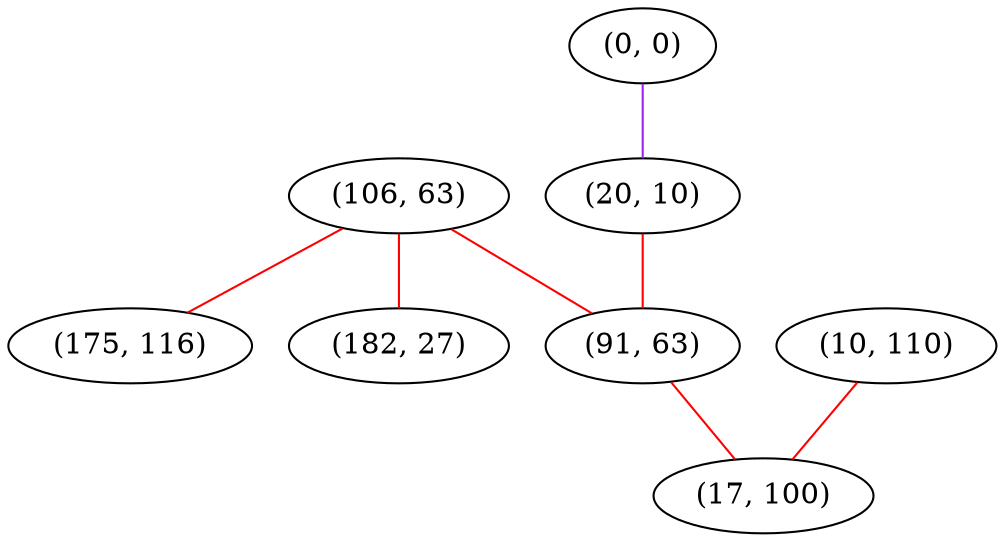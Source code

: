 graph "" {
"(106, 63)";
"(0, 0)";
"(175, 116)";
"(20, 10)";
"(10, 110)";
"(182, 27)";
"(91, 63)";
"(17, 100)";
"(106, 63)" -- "(175, 116)"  [color=red, key=0, weight=1];
"(106, 63)" -- "(91, 63)"  [color=red, key=0, weight=1];
"(106, 63)" -- "(182, 27)"  [color=red, key=0, weight=1];
"(0, 0)" -- "(20, 10)"  [color=purple, key=0, weight=4];
"(20, 10)" -- "(91, 63)"  [color=red, key=0, weight=1];
"(10, 110)" -- "(17, 100)"  [color=red, key=0, weight=1];
"(91, 63)" -- "(17, 100)"  [color=red, key=0, weight=1];
}
